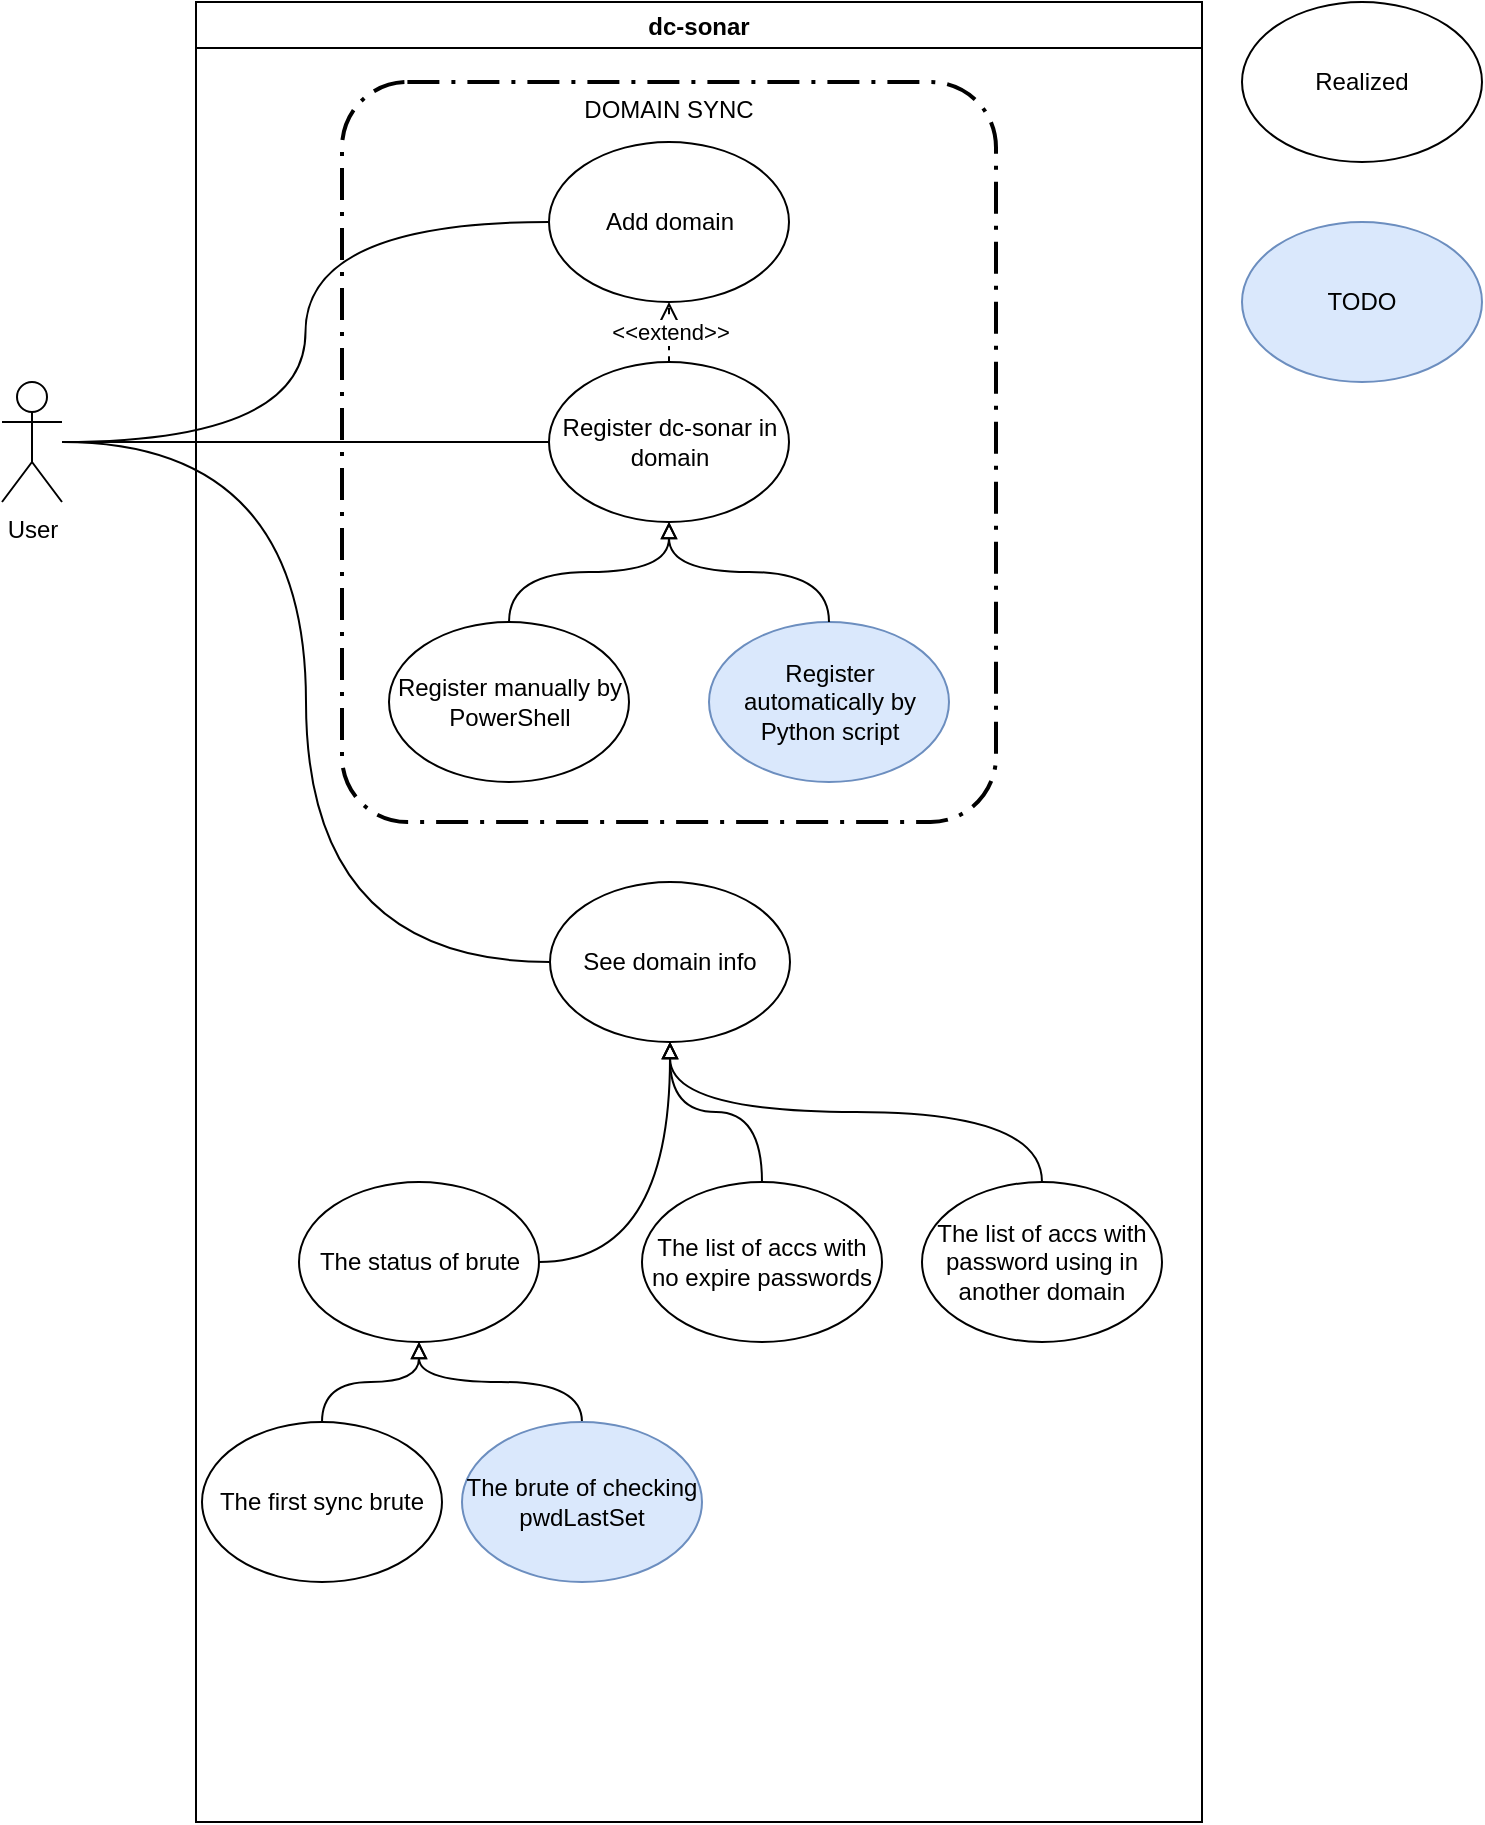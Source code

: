<mxfile version="19.0.3" type="device" pages="2"><diagram id="olnZ-fg4_lnYnBWbB8bw" name="Use Case"><mxGraphModel dx="1038" dy="649" grid="1" gridSize="10" guides="1" tooltips="1" connect="1" arrows="1" fold="1" page="1" pageScale="1" pageWidth="827" pageHeight="1169" math="0" shadow="0"><root><mxCell id="0"/><mxCell id="1" parent="0"/><mxCell id="uDQGllhkOQ72BR2jrtKo-7" style="edgeStyle=orthogonalEdgeStyle;curved=1;rounded=0;orthogonalLoop=1;jettySize=auto;html=1;entryX=0;entryY=0.5;entryDx=0;entryDy=0;endArrow=none;endFill=0;" parent="1" source="uDQGllhkOQ72BR2jrtKo-1" target="uDQGllhkOQ72BR2jrtKo-6" edge="1"><mxGeometry relative="1" as="geometry"/></mxCell><mxCell id="uDQGllhkOQ72BR2jrtKo-10" style="edgeStyle=orthogonalEdgeStyle;curved=1;rounded=0;orthogonalLoop=1;jettySize=auto;html=1;entryX=0;entryY=0.5;entryDx=0;entryDy=0;endArrow=none;endFill=0;" parent="1" source="uDQGllhkOQ72BR2jrtKo-1" target="uDQGllhkOQ72BR2jrtKo-9" edge="1"><mxGeometry relative="1" as="geometry"/></mxCell><mxCell id="uDQGllhkOQ72BR2jrtKo-15" style="edgeStyle=orthogonalEdgeStyle;curved=1;rounded=0;orthogonalLoop=1;jettySize=auto;html=1;entryX=0;entryY=0.5;entryDx=0;entryDy=0;endArrow=none;endFill=0;" parent="1" source="uDQGllhkOQ72BR2jrtKo-1" target="uDQGllhkOQ72BR2jrtKo-14" edge="1"><mxGeometry relative="1" as="geometry"/></mxCell><mxCell id="uDQGllhkOQ72BR2jrtKo-1" value="User" style="shape=umlActor;verticalLabelPosition=bottom;verticalAlign=top;html=1;outlineConnect=0;" parent="1" vertex="1"><mxGeometry x="80" y="200" width="30" height="60" as="geometry"/></mxCell><mxCell id="uDQGllhkOQ72BR2jrtKo-3" value="dc-sonar" style="swimlane;startSize=23;" parent="1" vertex="1"><mxGeometry x="177" y="10" width="503" height="910" as="geometry"><mxRectangle x="200" y="80" width="130" height="23" as="alternateBounds"/></mxGeometry></mxCell><mxCell id="uDQGllhkOQ72BR2jrtKo-14" value="See domain info" style="ellipse;whiteSpace=wrap;html=1;" parent="uDQGllhkOQ72BR2jrtKo-3" vertex="1"><mxGeometry x="177" y="440" width="120" height="80" as="geometry"/></mxCell><mxCell id="uDQGllhkOQ72BR2jrtKo-17" style="edgeStyle=orthogonalEdgeStyle;curved=1;rounded=0;orthogonalLoop=1;jettySize=auto;html=1;entryX=0.5;entryY=1;entryDx=0;entryDy=0;endArrow=block;endFill=0;" parent="uDQGllhkOQ72BR2jrtKo-3" source="uDQGllhkOQ72BR2jrtKo-16" target="uDQGllhkOQ72BR2jrtKo-14" edge="1"><mxGeometry relative="1" as="geometry"/></mxCell><mxCell id="uDQGllhkOQ72BR2jrtKo-16" value="The status of brute" style="ellipse;whiteSpace=wrap;html=1;" parent="uDQGllhkOQ72BR2jrtKo-3" vertex="1"><mxGeometry x="51.5" y="590" width="120" height="80" as="geometry"/></mxCell><mxCell id="uDQGllhkOQ72BR2jrtKo-19" style="edgeStyle=orthogonalEdgeStyle;curved=1;rounded=0;orthogonalLoop=1;jettySize=auto;html=1;entryX=0.5;entryY=1;entryDx=0;entryDy=0;endArrow=block;endFill=0;" parent="uDQGllhkOQ72BR2jrtKo-3" source="uDQGllhkOQ72BR2jrtKo-18" target="uDQGllhkOQ72BR2jrtKo-14" edge="1"><mxGeometry relative="1" as="geometry"/></mxCell><mxCell id="uDQGllhkOQ72BR2jrtKo-18" value="The list of accs with no expire passwords" style="ellipse;whiteSpace=wrap;html=1;" parent="uDQGllhkOQ72BR2jrtKo-3" vertex="1"><mxGeometry x="223" y="590" width="120" height="80" as="geometry"/></mxCell><mxCell id="uDQGllhkOQ72BR2jrtKo-22" value="" style="group" parent="uDQGllhkOQ72BR2jrtKo-3" vertex="1" connectable="0"><mxGeometry x="73" y="40" width="327" height="370" as="geometry"/></mxCell><mxCell id="uDQGllhkOQ72BR2jrtKo-21" value="DOMAIN SYNC" style="points=[[0.25,0,0],[0.5,0,0],[0.75,0,0],[1,0.25,0],[1,0.5,0],[1,0.75,0],[0.75,1,0],[0.5,1,0],[0.25,1,0],[0,0.75,0],[0,0.5,0],[0,0.25,0]];rounded=1;arcSize=10;dashed=1;strokeColor=#000000;fillColor=none;gradientColor=none;dashPattern=8 3 1 3;strokeWidth=2;verticalAlign=top;" parent="uDQGllhkOQ72BR2jrtKo-22" vertex="1"><mxGeometry width="327" height="370" as="geometry"/></mxCell><mxCell id="uDQGllhkOQ72BR2jrtKo-6" value="Add domain" style="ellipse;whiteSpace=wrap;html=1;" parent="uDQGllhkOQ72BR2jrtKo-22" vertex="1"><mxGeometry x="103.5" y="30" width="120" height="80" as="geometry"/></mxCell><mxCell id="uDQGllhkOQ72BR2jrtKo-8" value="Register manually by PowerShell" style="ellipse;whiteSpace=wrap;html=1;" parent="uDQGllhkOQ72BR2jrtKo-22" vertex="1"><mxGeometry x="23.5" y="270" width="120" height="80" as="geometry"/></mxCell><mxCell id="uDQGllhkOQ72BR2jrtKo-9" value="Register dc-sonar in domain" style="ellipse;whiteSpace=wrap;html=1;" parent="uDQGllhkOQ72BR2jrtKo-22" vertex="1"><mxGeometry x="103.5" y="140" width="120" height="80" as="geometry"/></mxCell><mxCell id="uDQGllhkOQ72BR2jrtKo-12" value="Register automatically by Python script" style="ellipse;whiteSpace=wrap;html=1;fillColor=#dae8fc;strokeColor=#6c8ebf;" parent="uDQGllhkOQ72BR2jrtKo-22" vertex="1"><mxGeometry x="183.5" y="270" width="120" height="80" as="geometry"/></mxCell><mxCell id="uDQGllhkOQ72BR2jrtKo-11" style="edgeStyle=orthogonalEdgeStyle;curved=1;rounded=0;orthogonalLoop=1;jettySize=auto;html=1;entryX=0.5;entryY=1;entryDx=0;entryDy=0;endArrow=block;endFill=0;" parent="uDQGllhkOQ72BR2jrtKo-22" source="uDQGllhkOQ72BR2jrtKo-8" target="uDQGllhkOQ72BR2jrtKo-9" edge="1"><mxGeometry relative="1" as="geometry"/></mxCell><mxCell id="uDQGllhkOQ72BR2jrtKo-13" style="edgeStyle=orthogonalEdgeStyle;curved=1;rounded=0;orthogonalLoop=1;jettySize=auto;html=1;entryX=0.5;entryY=1;entryDx=0;entryDy=0;endArrow=block;endFill=0;" parent="uDQGllhkOQ72BR2jrtKo-22" source="uDQGllhkOQ72BR2jrtKo-12" target="uDQGllhkOQ72BR2jrtKo-9" edge="1"><mxGeometry relative="1" as="geometry"/></mxCell><mxCell id="uDQGllhkOQ72BR2jrtKo-24" value="&amp;lt;&amp;lt;extend&amp;gt;&amp;gt;" style="endArrow=open;endSize=12;dashed=1;html=1;rounded=0;curved=1;exitX=0.5;exitY=0;exitDx=0;exitDy=0;entryX=0.5;entryY=1;entryDx=0;entryDy=0;" parent="uDQGllhkOQ72BR2jrtKo-22" source="uDQGllhkOQ72BR2jrtKo-9" target="uDQGllhkOQ72BR2jrtKo-6" edge="1"><mxGeometry width="160" relative="1" as="geometry"><mxPoint x="220" y="120" as="sourcePoint"/><mxPoint x="380" y="120" as="targetPoint"/></mxGeometry></mxCell><mxCell id="uDQGllhkOQ72BR2jrtKo-26" style="edgeStyle=orthogonalEdgeStyle;curved=1;rounded=0;orthogonalLoop=1;jettySize=auto;html=1;entryX=0.5;entryY=1;entryDx=0;entryDy=0;endArrow=block;endFill=0;" parent="uDQGllhkOQ72BR2jrtKo-3" source="uDQGllhkOQ72BR2jrtKo-25" target="uDQGllhkOQ72BR2jrtKo-16" edge="1"><mxGeometry relative="1" as="geometry"/></mxCell><mxCell id="uDQGllhkOQ72BR2jrtKo-25" value="The first sync brute" style="ellipse;whiteSpace=wrap;html=1;" parent="uDQGllhkOQ72BR2jrtKo-3" vertex="1"><mxGeometry x="3" y="710" width="120" height="80" as="geometry"/></mxCell><mxCell id="uDQGllhkOQ72BR2jrtKo-28" style="edgeStyle=orthogonalEdgeStyle;curved=1;rounded=0;orthogonalLoop=1;jettySize=auto;html=1;entryX=0.5;entryY=1;entryDx=0;entryDy=0;endArrow=block;endFill=0;" parent="uDQGllhkOQ72BR2jrtKo-3" source="uDQGllhkOQ72BR2jrtKo-27" target="uDQGllhkOQ72BR2jrtKo-16" edge="1"><mxGeometry relative="1" as="geometry"/></mxCell><mxCell id="uDQGllhkOQ72BR2jrtKo-27" value="The brute of checking pwdLastSet" style="ellipse;whiteSpace=wrap;html=1;fillColor=#dae8fc;strokeColor=#6c8ebf;" parent="uDQGllhkOQ72BR2jrtKo-3" vertex="1"><mxGeometry x="133" y="710" width="120" height="80" as="geometry"/></mxCell><mxCell id="riE09cY2lmbDO83h3Ytp-3" style="edgeStyle=orthogonalEdgeStyle;curved=1;rounded=0;orthogonalLoop=1;jettySize=auto;html=1;exitX=0.5;exitY=0;exitDx=0;exitDy=0;entryX=0.5;entryY=1;entryDx=0;entryDy=0;endArrow=block;endFill=0;elbow=vertical;" parent="uDQGllhkOQ72BR2jrtKo-3" source="riE09cY2lmbDO83h3Ytp-1" target="uDQGllhkOQ72BR2jrtKo-14" edge="1"><mxGeometry relative="1" as="geometry"/></mxCell><mxCell id="riE09cY2lmbDO83h3Ytp-1" value="The list of accs with password using in another domain" style="ellipse;whiteSpace=wrap;html=1;" parent="uDQGllhkOQ72BR2jrtKo-3" vertex="1"><mxGeometry x="363" y="590" width="120" height="80" as="geometry"/></mxCell><mxCell id="rEJ1z9cIODgeQnPf386f-1" value="TODO" style="ellipse;whiteSpace=wrap;html=1;fillColor=#dae8fc;strokeColor=#6c8ebf;" parent="1" vertex="1"><mxGeometry x="700" y="120" width="120" height="80" as="geometry"/></mxCell><mxCell id="rEJ1z9cIODgeQnPf386f-2" value="Realized" style="ellipse;whiteSpace=wrap;html=1;" parent="1" vertex="1"><mxGeometry x="700" y="10" width="120" height="80" as="geometry"/></mxCell></root></mxGraphModel></diagram><diagram id="fEYFbWIVmYWpm6azZ5W1" name="Deployment diagram"><mxGraphModel dx="1865" dy="649" grid="1" gridSize="10" guides="1" tooltips="1" connect="1" arrows="1" fold="1" page="1" pageScale="1" pageWidth="827" pageHeight="1169" math="0" shadow="0"><root><mxCell id="0"/><mxCell id="1" parent="0"/><mxCell id="orRVSP3HFkzwNQqgauLv-3" value="" style="group" parent="1" vertex="1" connectable="0"><mxGeometry x="50" y="60" width="1270" height="1100" as="geometry"/></mxCell><mxCell id="orRVSP3HFkzwNQqgauLv-1" value="Ubuntu Server XX.XX LTS" style="verticalAlign=top;align=center;spacingTop=8;spacingLeft=2;spacingRight=12;shape=cube;size=10;direction=south;fontStyle=4;html=1;strokeColor=default;" parent="orRVSP3HFkzwNQqgauLv-3" vertex="1"><mxGeometry x="-400" width="1670" height="900" as="geometry"/></mxCell><mxCell id="orRVSP3HFkzwNQqgauLv-4" value="RabbitMQ" style="html=1;strokeColor=default;verticalAlign=top;" parent="orRVSP3HFkzwNQqgauLv-3" vertex="1"><mxGeometry x="254.45" y="440" width="180" height="30" as="geometry"/></mxCell><mxCell id="orRVSP3HFkzwNQqgauLv-5" value="PostgreSQL&lt;br&gt;&lt;br&gt;web_app_db&lt;br&gt;back_workers_db" style="html=1;strokeColor=default;verticalAlign=middle;" parent="orRVSP3HFkzwNQqgauLv-3" vertex="1"><mxGeometry x="280" y="170" width="128.91" height="65" as="geometry"/></mxCell><mxCell id="jMCb6kNSbPOYDl0cdX7L-1" style="edgeStyle=orthogonalEdgeStyle;curved=1;rounded=0;orthogonalLoop=1;jettySize=auto;html=1;entryX=1;entryY=0.25;entryDx=0;entryDy=0;startArrow=none;startFill=0;endArrow=none;endFill=0;strokeColor=#000000;" parent="orRVSP3HFkzwNQqgauLv-3" source="FAxgp3j3qmiyWLBqyzCS-1" target="0H9n-ai_oVHK7PWEOyfL-5" edge="1"><mxGeometry relative="1" as="geometry"/></mxCell><mxCell id="jMCb6kNSbPOYDl0cdX7L-2" style="edgeStyle=orthogonalEdgeStyle;curved=1;rounded=0;orthogonalLoop=1;jettySize=auto;html=1;entryX=1;entryY=0.25;entryDx=0;entryDy=0;startArrow=none;startFill=0;endArrow=none;endFill=0;strokeColor=#000000;" parent="orRVSP3HFkzwNQqgauLv-3" source="FAxgp3j3qmiyWLBqyzCS-1" target="iz7TMElM81sYnsB7k7FA-2" edge="1"><mxGeometry relative="1" as="geometry"/></mxCell><mxCell id="_WrcHlKUvuIvV9pZrvti-2" value="Workers Layer" style="points=[[0.25,0,0],[0.5,0,0],[0.75,0,0],[1,0.25,0],[1,0.5,0],[1,0.75,0],[0.75,1,0],[0.5,1,0],[0.25,1,0],[0,0.75,0],[0,0.5,0],[0,0.25,0]];rounded=1;arcSize=10;dashed=1;strokeColor=#000000;fillColor=none;gradientColor=none;dashPattern=8 3 1 3;strokeWidth=2;verticalAlign=top;" parent="orRVSP3HFkzwNQqgauLv-3" vertex="1"><mxGeometry x="550" y="75" width="330" height="465" as="geometry"/></mxCell><mxCell id="cvHcgVPuBUtOdDWe1xkj-1" style="edgeStyle=orthogonalEdgeStyle;rounded=0;orthogonalLoop=1;jettySize=auto;html=1;entryX=1;entryY=0.25;entryDx=0;entryDy=0;startArrow=none;startFill=0;endArrow=none;endFill=0;strokeColor=#000000;elbow=vertical;curved=1;" parent="orRVSP3HFkzwNQqgauLv-3" source="FAxgp3j3qmiyWLBqyzCS-1" target="sJNbVrz2LoCRGV66FVjF-5" edge="1"><mxGeometry relative="1" as="geometry"/></mxCell><mxCell id="iz7TMElM81sYnsB7k7FA-4" style="edgeStyle=orthogonalEdgeStyle;rounded=0;orthogonalLoop=1;jettySize=auto;html=1;entryX=1;entryY=0.5;entryDx=0;entryDy=0;endArrow=none;endFill=0;curved=1;" edge="1" parent="orRVSP3HFkzwNQqgauLv-3" source="FAxgp3j3qmiyWLBqyzCS-1" target="sJNbVrz2LoCRGV66FVjF-4"><mxGeometry relative="1" as="geometry"/></mxCell><mxCell id="FAxgp3j3qmiyWLBqyzCS-1" value="ntlm_dump_job_runner" style="html=1;strokeColor=default;" parent="orRVSP3HFkzwNQqgauLv-3" vertex="1"><mxGeometry x="630" y="110" width="170" height="50" as="geometry"/></mxCell><mxCell id="WFcXZvqQMvX1l-4zuYQP-1" style="edgeStyle=orthogonalEdgeStyle;curved=1;rounded=0;orthogonalLoop=1;jettySize=auto;html=1;entryX=1;entryY=0.25;entryDx=0;entryDy=0;startArrow=none;startFill=0;endArrow=none;endFill=0;strokeColor=#000000;" parent="orRVSP3HFkzwNQqgauLv-3" source="l1IAvd2ehhEtyDEzMrDr-1" target="0H9n-ai_oVHK7PWEOyfL-5" edge="1"><mxGeometry relative="1" as="geometry"/></mxCell><mxCell id="WFcXZvqQMvX1l-4zuYQP-2" style="edgeStyle=orthogonalEdgeStyle;curved=1;rounded=0;orthogonalLoop=1;jettySize=auto;html=1;entryX=1;entryY=0.25;entryDx=0;entryDy=0;startArrow=none;startFill=0;endArrow=none;endFill=0;strokeColor=#000000;" parent="orRVSP3HFkzwNQqgauLv-3" source="l1IAvd2ehhEtyDEzMrDr-1" target="sJNbVrz2LoCRGV66FVjF-5" edge="1"><mxGeometry relative="1" as="geometry"/></mxCell><mxCell id="iz7TMElM81sYnsB7k7FA-8" style="edgeStyle=orthogonalEdgeStyle;curved=1;rounded=0;orthogonalLoop=1;jettySize=auto;html=1;entryX=0;entryY=0.5;entryDx=0;entryDy=0;endArrow=none;endFill=0;" edge="1" parent="orRVSP3HFkzwNQqgauLv-3" source="l1IAvd2ehhEtyDEzMrDr-1" target="iz7TMElM81sYnsB7k7FA-5"><mxGeometry relative="1" as="geometry"/></mxCell><mxCell id="l1IAvd2ehhEtyDEzMrDr-1" value="ntlm_dump_status_checker" style="html=1;strokeColor=default;" parent="orRVSP3HFkzwNQqgauLv-3" vertex="1"><mxGeometry x="625" y="185" width="175" height="50" as="geometry"/></mxCell><mxCell id="q1W53LoBSEHx6WTzxXGP-1" style="edgeStyle=orthogonalEdgeStyle;curved=1;rounded=0;orthogonalLoop=1;jettySize=auto;html=1;entryX=1;entryY=0.25;entryDx=0;entryDy=0;startArrow=none;startFill=0;endArrow=none;endFill=0;strokeColor=#000000;" parent="orRVSP3HFkzwNQqgauLv-3" source="o2QUsSeUIAMJxtGUgWul-1" target="sJNbVrz2LoCRGV66FVjF-7" edge="1"><mxGeometry relative="1" as="geometry"/></mxCell><mxCell id="Y5qjTujzSG96v8_hxZmI-1" style="edgeStyle=orthogonalEdgeStyle;curved=1;rounded=0;orthogonalLoop=1;jettySize=auto;html=1;entryX=1;entryY=0.25;entryDx=0;entryDy=0;startArrow=none;startFill=0;endArrow=none;endFill=0;strokeColor=#000000;elbow=vertical;" parent="orRVSP3HFkzwNQqgauLv-3" source="o2QUsSeUIAMJxtGUgWul-1" target="sJNbVrz2LoCRGV66FVjF-6" edge="1"><mxGeometry relative="1" as="geometry"/></mxCell><mxCell id="o2QUsSeUIAMJxtGUgWul-1" value="&lt;pre style=&quot;background-color:#ffffff;color:#080808;font-family:'Segoe UI';font-size:9.0pt;&quot;&gt;no_exp_pass_job_runner&lt;/pre&gt;" style="html=1;strokeColor=default;" parent="orRVSP3HFkzwNQqgauLv-3" vertex="1"><mxGeometry x="625" y="340" width="175" height="50" as="geometry"/></mxCell><mxCell id="LybPmoOJzGFEDosILXz6-1" style="edgeStyle=orthogonalEdgeStyle;curved=1;rounded=0;orthogonalLoop=1;jettySize=auto;html=1;entryX=1;entryY=0.25;entryDx=0;entryDy=0;startArrow=none;startFill=0;endArrow=none;endFill=0;strokeColor=#000000;" parent="orRVSP3HFkzwNQqgauLv-3" source="YzZ4iwRK6GG_cO-UjGLX-1" target="sJNbVrz2LoCRGV66FVjF-8" edge="1"><mxGeometry relative="1" as="geometry"/></mxCell><mxCell id="2ihpDyiELJskU2MR7p5O-1" style="edgeStyle=orthogonalEdgeStyle;curved=1;rounded=0;orthogonalLoop=1;jettySize=auto;html=1;entryX=1;entryY=0.25;entryDx=0;entryDy=0;startArrow=none;startFill=0;endArrow=none;endFill=0;strokeColor=#000000;elbow=vertical;" parent="orRVSP3HFkzwNQqgauLv-3" source="YzZ4iwRK6GG_cO-UjGLX-1" target="sJNbVrz2LoCRGV66FVjF-9" edge="1"><mxGeometry relative="1" as="geometry"/></mxCell><mxCell id="YzZ4iwRK6GG_cO-UjGLX-1" value="&lt;pre style=&quot;background-color:#ffffff;color:#080808;font-family:'Segoe UI';font-size:9.0pt;&quot;&gt;reused_pass_job_runner&lt;/pre&gt;" style="html=1;strokeColor=default;" parent="orRVSP3HFkzwNQqgauLv-3" vertex="1"><mxGeometry x="625" y="420" width="175" height="50" as="geometry"/></mxCell><mxCell id="0H9n-ai_oVHK7PWEOyfL-8" style="edgeStyle=orthogonalEdgeStyle;rounded=0;orthogonalLoop=1;jettySize=auto;html=1;entryX=0.25;entryY=1;entryDx=0;entryDy=0;startArrow=none;startFill=0;endArrow=block;endFill=0;strokeColor=#000000;elbow=vertical;exitX=0;exitY=0.5;exitDx=0;exitDy=0;" parent="orRVSP3HFkzwNQqgauLv-3" source="0H9n-ai_oVHK7PWEOyfL-4" target="orRVSP3HFkzwNQqgauLv-5" edge="1"><mxGeometry relative="1" as="geometry"/></mxCell><mxCell id="0H9n-ai_oVHK7PWEOyfL-4" value="web_app_db" style="html=1;strokeColor=default;" parent="orRVSP3HFkzwNQqgauLv-3" vertex="1"><mxGeometry x="340" y="270" width="110" height="50" as="geometry"/></mxCell><mxCell id="0H9n-ai_oVHK7PWEOyfL-9" style="edgeStyle=orthogonalEdgeStyle;rounded=0;orthogonalLoop=1;jettySize=auto;html=1;entryX=0.25;entryY=1;entryDx=0;entryDy=0;startArrow=none;startFill=0;endArrow=block;endFill=0;strokeColor=#000000;elbow=vertical;exitX=0;exitY=0.5;exitDx=0;exitDy=0;" parent="orRVSP3HFkzwNQqgauLv-3" source="0H9n-ai_oVHK7PWEOyfL-5" target="orRVSP3HFkzwNQqgauLv-5" edge="1"><mxGeometry relative="1" as="geometry"/></mxCell><mxCell id="0H9n-ai_oVHK7PWEOyfL-5" value="back_workers_db" style="html=1;strokeColor=default;" parent="orRVSP3HFkzwNQqgauLv-3" vertex="1"><mxGeometry x="340" y="340" width="110" height="50" as="geometry"/></mxCell><mxCell id="_WrcHlKUvuIvV9pZrvti-1" value="User Layer" style="points=[[0.25,0,0],[0.5,0,0],[0.75,0,0],[1,0.25,0],[1,0.5,0],[1,0.75,0],[0.75,1,0],[0.5,1,0],[0.25,1,0],[0,0.75,0],[0,0.5,0],[0,0.25,0]];rounded=1;arcSize=10;dashed=1;strokeColor=#000000;fillColor=none;gradientColor=none;dashPattern=8 3 1 3;strokeWidth=2;verticalAlign=top;" parent="orRVSP3HFkzwNQqgauLv-3" vertex="1"><mxGeometry x="-260" y="80" width="300" height="750" as="geometry"/></mxCell><mxCell id="sJNbVrz2LoCRGV66FVjF-11" style="edgeStyle=orthogonalEdgeStyle;rounded=0;orthogonalLoop=1;jettySize=auto;html=1;entryX=0.25;entryY=1;entryDx=0;entryDy=0;startArrow=none;startFill=0;endArrow=block;endFill=0;strokeColor=#000000;elbow=vertical;exitX=0;exitY=0.5;exitDx=0;exitDy=0;" parent="orRVSP3HFkzwNQqgauLv-3" source="sJNbVrz2LoCRGV66FVjF-5" target="orRVSP3HFkzwNQqgauLv-4" edge="1"><mxGeometry relative="1" as="geometry"/></mxCell><mxCell id="sJNbVrz2LoCRGV66FVjF-5" value="&lt;span style=&quot;&quot;&gt;info_bruting_ntlm&lt;/span&gt;" style="rounded=0;whiteSpace=wrap;html=1;strokeColor=default;" parent="orRVSP3HFkzwNQqgauLv-3" vertex="1"><mxGeometry x="340" y="620" width="170" height="30" as="geometry"/></mxCell><mxCell id="sJNbVrz2LoCRGV66FVjF-10" style="edgeStyle=orthogonalEdgeStyle;rounded=0;orthogonalLoop=1;jettySize=auto;html=1;entryX=0.25;entryY=1;entryDx=0;entryDy=0;startArrow=none;startFill=0;endArrow=block;endFill=0;strokeColor=#000000;elbow=vertical;exitX=0;exitY=0.5;exitDx=0;exitDy=0;" parent="orRVSP3HFkzwNQqgauLv-3" source="sJNbVrz2LoCRGV66FVjF-4" target="orRVSP3HFkzwNQqgauLv-4" edge="1"><mxGeometry relative="1" as="geometry"/></mxCell><mxCell id="sJNbVrz2LoCRGV66FVjF-4" value="info_dumping_ntlm" style="rounded=0;whiteSpace=wrap;html=1;strokeColor=default;" parent="orRVSP3HFkzwNQqgauLv-3" vertex="1"><mxGeometry x="340" y="570" width="170" height="30" as="geometry"/></mxCell><mxCell id="sJNbVrz2LoCRGV66FVjF-12" style="edgeStyle=orthogonalEdgeStyle;rounded=0;orthogonalLoop=1;jettySize=auto;html=1;entryX=0.25;entryY=1;entryDx=0;entryDy=0;startArrow=none;startFill=0;endArrow=block;endFill=0;strokeColor=#000000;elbow=vertical;exitX=0;exitY=0.5;exitDx=0;exitDy=0;" parent="orRVSP3HFkzwNQqgauLv-3" source="sJNbVrz2LoCRGV66FVjF-6" target="orRVSP3HFkzwNQqgauLv-4" edge="1"><mxGeometry relative="1" as="geometry"/></mxCell><mxCell id="sJNbVrz2LoCRGV66FVjF-6" value="&lt;span style=&quot;&quot;&gt;info_no_exp_pass&lt;/span&gt;" style="rounded=0;whiteSpace=wrap;html=1;strokeColor=default;" parent="orRVSP3HFkzwNQqgauLv-3" vertex="1"><mxGeometry x="340" y="720" width="170" height="30" as="geometry"/></mxCell><mxCell id="sJNbVrz2LoCRGV66FVjF-13" style="edgeStyle=orthogonalEdgeStyle;rounded=0;orthogonalLoop=1;jettySize=auto;html=1;entryX=0.25;entryY=1;entryDx=0;entryDy=0;startArrow=none;startFill=0;endArrow=block;endFill=0;strokeColor=#000000;elbow=vertical;exitX=0;exitY=0.5;exitDx=0;exitDy=0;" parent="orRVSP3HFkzwNQqgauLv-3" source="sJNbVrz2LoCRGV66FVjF-7" target="orRVSP3HFkzwNQqgauLv-4" edge="1"><mxGeometry relative="1" as="geometry"/></mxCell><mxCell id="sJNbVrz2LoCRGV66FVjF-7" value="&lt;span style=&quot;&quot;&gt;wait_no_exp_pass_checking&lt;/span&gt;" style="rounded=0;whiteSpace=wrap;html=1;strokeColor=default;" parent="orRVSP3HFkzwNQqgauLv-3" vertex="1"><mxGeometry x="340" y="670" width="170" height="30" as="geometry"/></mxCell><mxCell id="sJNbVrz2LoCRGV66FVjF-14" style="edgeStyle=orthogonalEdgeStyle;rounded=0;orthogonalLoop=1;jettySize=auto;html=1;entryX=0.25;entryY=1;entryDx=0;entryDy=0;startArrow=none;startFill=0;endArrow=block;endFill=0;strokeColor=#000000;elbow=vertical;exitX=0;exitY=0.5;exitDx=0;exitDy=0;" parent="orRVSP3HFkzwNQqgauLv-3" source="sJNbVrz2LoCRGV66FVjF-8" target="orRVSP3HFkzwNQqgauLv-4" edge="1"><mxGeometry relative="1" as="geometry"/></mxCell><mxCell id="sJNbVrz2LoCRGV66FVjF-8" value="&lt;span style=&quot;&quot;&gt;wait_reuse_pass_checking&lt;/span&gt;" style="rounded=0;whiteSpace=wrap;html=1;strokeColor=default;" parent="orRVSP3HFkzwNQqgauLv-3" vertex="1"><mxGeometry x="340" y="770" width="170" height="30" as="geometry"/></mxCell><mxCell id="sJNbVrz2LoCRGV66FVjF-15" style="edgeStyle=orthogonalEdgeStyle;rounded=0;orthogonalLoop=1;jettySize=auto;html=1;entryX=0.25;entryY=1;entryDx=0;entryDy=0;startArrow=none;startFill=0;endArrow=block;endFill=0;strokeColor=#000000;elbow=vertical;exitX=0;exitY=0.5;exitDx=0;exitDy=0;" parent="orRVSP3HFkzwNQqgauLv-3" source="sJNbVrz2LoCRGV66FVjF-9" target="orRVSP3HFkzwNQqgauLv-4" edge="1"><mxGeometry relative="1" as="geometry"/></mxCell><mxCell id="sJNbVrz2LoCRGV66FVjF-9" value="&lt;span style=&quot;&quot;&gt;info_reuse_pass&lt;/span&gt;" style="rounded=0;whiteSpace=wrap;html=1;strokeColor=default;" parent="orRVSP3HFkzwNQqgauLv-3" vertex="1"><mxGeometry x="340" y="820" width="170" height="30" as="geometry"/></mxCell><mxCell id="0H9n-ai_oVHK7PWEOyfL-1" value="reused_pass_info_getter" style="html=1;strokeColor=default;" parent="orRVSP3HFkzwNQqgauLv-3" vertex="1"><mxGeometry x="-220" y="630" width="179.45" height="50" as="geometry"/></mxCell><mxCell id="0H9n-ai_oVHK7PWEOyfL-3" style="edgeStyle=orthogonalEdgeStyle;curved=1;rounded=0;orthogonalLoop=1;jettySize=auto;html=1;entryX=0;entryY=0.25;entryDx=0;entryDy=0;startArrow=none;startFill=0;endArrow=none;endFill=0;strokeColor=#000000;" parent="orRVSP3HFkzwNQqgauLv-3" source="0H9n-ai_oVHK7PWEOyfL-1" target="0H9n-ai_oVHK7PWEOyfL-4" edge="1"><mxGeometry relative="1" as="geometry"/></mxCell><mxCell id="0H9n-ai_oVHK7PWEOyfL-2" style="edgeStyle=orthogonalEdgeStyle;curved=1;rounded=0;orthogonalLoop=1;jettySize=auto;html=1;entryX=0;entryY=0.25;entryDx=0;entryDy=0;startArrow=none;startFill=0;endArrow=none;endFill=0;strokeColor=#000000;" parent="orRVSP3HFkzwNQqgauLv-3" source="0H9n-ai_oVHK7PWEOyfL-1" target="sJNbVrz2LoCRGV66FVjF-9" edge="1"><mxGeometry relative="1" as="geometry"/></mxCell><mxCell id="kSVGttd0a9PBDrT9p-kw-1" value="reused_pass_job_setter" style="html=1;strokeColor=default;" parent="orRVSP3HFkzwNQqgauLv-3" vertex="1"><mxGeometry x="-220" y="560" width="179.45" height="50" as="geometry"/></mxCell><mxCell id="kSVGttd0a9PBDrT9p-kw-3" style="edgeStyle=orthogonalEdgeStyle;curved=1;rounded=0;orthogonalLoop=1;jettySize=auto;html=1;entryX=0;entryY=0.25;entryDx=0;entryDy=0;startArrow=none;startFill=0;endArrow=none;endFill=0;strokeColor=#000000;" parent="orRVSP3HFkzwNQqgauLv-3" source="kSVGttd0a9PBDrT9p-kw-1" target="0H9n-ai_oVHK7PWEOyfL-4" edge="1"><mxGeometry relative="1" as="geometry"/></mxCell><mxCell id="kSVGttd0a9PBDrT9p-kw-2" style="edgeStyle=orthogonalEdgeStyle;curved=1;rounded=0;orthogonalLoop=1;jettySize=auto;html=1;entryX=0;entryY=0.25;entryDx=0;entryDy=0;startArrow=none;startFill=0;endArrow=none;endFill=0;strokeColor=#000000;" parent="orRVSP3HFkzwNQqgauLv-3" source="kSVGttd0a9PBDrT9p-kw-1" target="sJNbVrz2LoCRGV66FVjF-8" edge="1"><mxGeometry relative="1" as="geometry"/></mxCell><mxCell id="PwltqBv73k_A1ZxdpjvH-1" value="no_exp_pass_info_getter" style="html=1;strokeColor=default;" parent="orRVSP3HFkzwNQqgauLv-3" vertex="1"><mxGeometry x="-220" y="490" width="179.45" height="50" as="geometry"/></mxCell><mxCell id="PwltqBv73k_A1ZxdpjvH-2" style="edgeStyle=orthogonalEdgeStyle;curved=1;rounded=0;orthogonalLoop=1;jettySize=auto;html=1;entryX=0;entryY=0.25;entryDx=0;entryDy=0;startArrow=none;startFill=0;endArrow=none;endFill=0;strokeColor=#000000;" parent="orRVSP3HFkzwNQqgauLv-3" source="PwltqBv73k_A1ZxdpjvH-1" target="0H9n-ai_oVHK7PWEOyfL-4" edge="1"><mxGeometry relative="1" as="geometry"/></mxCell><mxCell id="PwltqBv73k_A1ZxdpjvH-3" style="edgeStyle=orthogonalEdgeStyle;curved=1;rounded=0;orthogonalLoop=1;jettySize=auto;html=1;entryX=0;entryY=0.25;entryDx=0;entryDy=0;startArrow=none;startFill=0;endArrow=none;endFill=0;strokeColor=#000000;" parent="orRVSP3HFkzwNQqgauLv-3" source="PwltqBv73k_A1ZxdpjvH-1" target="sJNbVrz2LoCRGV66FVjF-6" edge="1"><mxGeometry relative="1" as="geometry"/></mxCell><mxCell id="DjGoPI9_HA3mS5BXUd5o-1" value="noexp_pass_job_setter" style="html=1;strokeColor=default;" parent="orRVSP3HFkzwNQqgauLv-3" vertex="1"><mxGeometry x="-220" y="420" width="179.45" height="50" as="geometry"/></mxCell><mxCell id="OGiOyuc1OLYRnV5zexvQ-1" style="edgeStyle=orthogonalEdgeStyle;curved=1;rounded=0;orthogonalLoop=1;jettySize=auto;html=1;entryX=0;entryY=0.25;entryDx=0;entryDy=0;startArrow=none;startFill=0;endArrow=none;endFill=0;strokeColor=#000000;" parent="orRVSP3HFkzwNQqgauLv-3" source="DjGoPI9_HA3mS5BXUd5o-1" target="0H9n-ai_oVHK7PWEOyfL-4" edge="1"><mxGeometry relative="1" as="geometry"/></mxCell><mxCell id="OGiOyuc1OLYRnV5zexvQ-2" style="edgeStyle=orthogonalEdgeStyle;curved=1;rounded=0;orthogonalLoop=1;jettySize=auto;html=1;entryX=0;entryY=0.25;entryDx=0;entryDy=0;startArrow=none;startFill=0;endArrow=none;endFill=0;strokeColor=#000000;" parent="orRVSP3HFkzwNQqgauLv-3" source="DjGoPI9_HA3mS5BXUd5o-1" target="sJNbVrz2LoCRGV66FVjF-7" edge="1"><mxGeometry relative="1" as="geometry"/></mxCell><mxCell id="tP7mXEvCIajp6GIjptV0-1" value="ntlm_brute_info_getter" style="html=1;strokeColor=default;" parent="orRVSP3HFkzwNQqgauLv-3" vertex="1"><mxGeometry x="-220" y="350" width="179.45" height="50" as="geometry"/></mxCell><mxCell id="wj0v4IG7L4_fq-MO1q8n-2" style="edgeStyle=orthogonalEdgeStyle;curved=1;rounded=0;orthogonalLoop=1;jettySize=auto;html=1;entryX=0;entryY=0.25;entryDx=0;entryDy=0;startArrow=none;startFill=0;endArrow=none;endFill=0;strokeColor=#000000;" parent="orRVSP3HFkzwNQqgauLv-3" source="tP7mXEvCIajp6GIjptV0-1" target="0H9n-ai_oVHK7PWEOyfL-4" edge="1"><mxGeometry relative="1" as="geometry"/></mxCell><mxCell id="wj0v4IG7L4_fq-MO1q8n-1" style="edgeStyle=orthogonalEdgeStyle;curved=1;rounded=0;orthogonalLoop=1;jettySize=auto;html=1;entryX=0;entryY=0.25;entryDx=0;entryDy=0;startArrow=none;startFill=0;endArrow=none;endFill=0;strokeColor=#000000;" parent="orRVSP3HFkzwNQqgauLv-3" source="tP7mXEvCIajp6GIjptV0-1" target="sJNbVrz2LoCRGV66FVjF-5" edge="1"><mxGeometry relative="1" as="geometry"/></mxCell><mxCell id="iz7TMElM81sYnsB7k7FA-7" style="edgeStyle=orthogonalEdgeStyle;curved=1;rounded=0;orthogonalLoop=1;jettySize=auto;html=1;entryX=0;entryY=0.25;entryDx=0;entryDy=0;endArrow=none;endFill=0;" edge="1" parent="orRVSP3HFkzwNQqgauLv-3" source="iz7TMElM81sYnsB7k7FA-1" target="sJNbVrz2LoCRGV66FVjF-4"><mxGeometry relative="1" as="geometry"/></mxCell><mxCell id="iz7TMElM81sYnsB7k7FA-1" value="ntlm_dump_info_getter" style="html=1;strokeColor=default;" vertex="1" parent="orRVSP3HFkzwNQqgauLv-3"><mxGeometry x="-220" y="280" width="179.45" height="50" as="geometry"/></mxCell><mxCell id="iz7TMElM81sYnsB7k7FA-3" style="edgeStyle=orthogonalEdgeStyle;rounded=0;orthogonalLoop=1;jettySize=auto;html=1;entryX=0.25;entryY=1;entryDx=0;entryDy=0;endArrow=block;endFill=0;exitX=0;exitY=0.5;exitDx=0;exitDy=0;" edge="1" parent="orRVSP3HFkzwNQqgauLv-3" source="iz7TMElM81sYnsB7k7FA-2" target="orRVSP3HFkzwNQqgauLv-4"><mxGeometry relative="1" as="geometry"/></mxCell><mxCell id="iz7TMElM81sYnsB7k7FA-2" value="wait_dumping_ntlm" style="rounded=0;whiteSpace=wrap;html=1;strokeColor=default;" vertex="1" parent="orRVSP3HFkzwNQqgauLv-3"><mxGeometry x="340" y="520" width="170" height="30" as="geometry"/></mxCell><mxCell id="iz7TMElM81sYnsB7k7FA-5" value="ntlm-scrutinizer" style="rounded=0;whiteSpace=wrap;html=1;" vertex="1" parent="orRVSP3HFkzwNQqgauLv-3"><mxGeometry x="960" y="170" width="120" height="60" as="geometry"/></mxCell><mxCell id="qtO6yx6Ih-q-gHWK_Qkt-1" style="edgeStyle=orthogonalEdgeStyle;curved=1;rounded=0;orthogonalLoop=1;jettySize=auto;html=1;entryX=0;entryY=0.5;entryDx=0;entryDy=0;startArrow=none;startFill=0;endArrow=none;endFill=0;strokeColor=#000000;" parent="orRVSP3HFkzwNQqgauLv-3" source="FAxgp3j3qmiyWLBqyzCS-1" target="iz7TMElM81sYnsB7k7FA-5" edge="1"><mxGeometry relative="1" as="geometry"/></mxCell><mxCell id="iz7TMElM81sYnsB7k7FA-12" style="edgeStyle=orthogonalEdgeStyle;curved=1;rounded=0;orthogonalLoop=1;jettySize=auto;html=1;entryX=1;entryY=0.25;entryDx=0;entryDy=0;endArrow=none;endFill=0;" edge="1" parent="orRVSP3HFkzwNQqgauLv-3" source="iz7TMElM81sYnsB7k7FA-9" target="sJNbVrz2LoCRGV66FVjF-5"><mxGeometry relative="1" as="geometry"/></mxCell><mxCell id="iz7TMElM81sYnsB7k7FA-13" style="edgeStyle=orthogonalEdgeStyle;curved=1;rounded=0;orthogonalLoop=1;jettySize=auto;html=1;entryX=0;entryY=0.5;entryDx=0;entryDy=0;endArrow=none;endFill=0;" edge="1" parent="orRVSP3HFkzwNQqgauLv-3" source="iz7TMElM81sYnsB7k7FA-9" target="iz7TMElM81sYnsB7k7FA-5"><mxGeometry relative="1" as="geometry"/></mxCell><mxCell id="iz7TMElM81sYnsB7k7FA-14" style="edgeStyle=orthogonalEdgeStyle;curved=1;rounded=0;orthogonalLoop=1;jettySize=auto;html=1;entryX=1;entryY=0.25;entryDx=0;entryDy=0;endArrow=none;endFill=0;" edge="1" parent="orRVSP3HFkzwNQqgauLv-3" source="iz7TMElM81sYnsB7k7FA-9" target="0H9n-ai_oVHK7PWEOyfL-5"><mxGeometry relative="1" as="geometry"/></mxCell><mxCell id="iz7TMElM81sYnsB7k7FA-9" value="ntlm_brute_status_checker" style="html=1;strokeColor=default;" vertex="1" parent="orRVSP3HFkzwNQqgauLv-3"><mxGeometry x="627.5" y="260" width="172.5" height="50" as="geometry"/></mxCell><mxCell id="jMCb6kNSbPOYDl0cdX7L-3" value="AD" style="verticalAlign=middle;align=center;spacingTop=8;spacingLeft=2;spacingRight=12;shape=cube;size=10;direction=south;fontStyle=4;html=1;strokeColor=default;" parent="1" vertex="1"><mxGeometry x="1350" y="30" width="180" height="120" as="geometry"/></mxCell><mxCell id="eUjPoYzjy4voHXZHcWG4-1" style="edgeStyle=orthogonalEdgeStyle;curved=1;rounded=0;orthogonalLoop=1;jettySize=auto;html=1;entryX=0;entryY=0;entryDx=65;entryDy=180;entryPerimeter=0;startArrow=none;startFill=0;endArrow=none;endFill=0;strokeColor=#000000;" parent="1" source="orRVSP3HFkzwNQqgauLv-2" target="jMCb6kNSbPOYDl0cdX7L-3" edge="1"><mxGeometry relative="1" as="geometry"/></mxCell><mxCell id="q1W53LoBSEHx6WTzxXGP-2" style="edgeStyle=orthogonalEdgeStyle;curved=1;rounded=0;orthogonalLoop=1;jettySize=auto;html=1;entryX=0;entryY=0;entryDx=120;entryDy=95;entryPerimeter=0;startArrow=none;startFill=0;endArrow=none;endFill=0;strokeColor=#000000;" parent="1" source="o2QUsSeUIAMJxtGUgWul-1" target="jMCb6kNSbPOYDl0cdX7L-3" edge="1"><mxGeometry relative="1" as="geometry"/></mxCell><mxCell id="LybPmoOJzGFEDosILXz6-2" style="edgeStyle=orthogonalEdgeStyle;curved=1;rounded=0;orthogonalLoop=1;jettySize=auto;html=1;entryX=0;entryY=0;entryDx=120;entryDy=95;entryPerimeter=0;startArrow=none;startFill=0;endArrow=none;endFill=0;strokeColor=#000000;" parent="1" source="YzZ4iwRK6GG_cO-UjGLX-1" target="jMCb6kNSbPOYDl0cdX7L-3" edge="1"><mxGeometry relative="1" as="geometry"/></mxCell><mxCell id="C3LaPZrb_Rn2Fh-8RunS-1" value="ntlm_dump_job_setter" style="html=1;strokeColor=default;" parent="1" vertex="1"><mxGeometry x="-170" y="260" width="181.96" height="50" as="geometry"/></mxCell><mxCell id="Hn2qeEdnktEnJ5bP0aMg-1" style="edgeStyle=orthogonalEdgeStyle;curved=1;rounded=0;orthogonalLoop=1;jettySize=auto;html=1;entryX=0;entryY=0.25;entryDx=0;entryDy=0;startArrow=none;startFill=0;endArrow=none;endFill=0;strokeColor=#000000;" parent="1" source="C3LaPZrb_Rn2Fh-8RunS-1" target="0H9n-ai_oVHK7PWEOyfL-4" edge="1"><mxGeometry relative="1" as="geometry"/></mxCell><mxCell id="Hn2qeEdnktEnJ5bP0aMg-2" style="edgeStyle=orthogonalEdgeStyle;curved=1;rounded=0;orthogonalLoop=1;jettySize=auto;html=1;entryX=0;entryY=0.25;entryDx=0;entryDy=0;startArrow=none;startFill=0;endArrow=none;endFill=0;strokeColor=#000000;" parent="1" source="C3LaPZrb_Rn2Fh-8RunS-1" target="iz7TMElM81sYnsB7k7FA-2" edge="1"><mxGeometry relative="1" as="geometry"/></mxCell><mxCell id="orRVSP3HFkzwNQqgauLv-2" value="Web App&lt;br&gt;(Angular + Django)" style="html=1;strokeColor=default;" parent="1" vertex="1"><mxGeometry x="-170" y="190" width="181.68" height="50" as="geometry"/></mxCell><mxCell id="sMrrFej4azCOOaqyac1I-2" style="edgeStyle=orthogonalEdgeStyle;rounded=0;orthogonalLoop=1;jettySize=auto;html=1;entryX=0;entryY=0.25;entryDx=0;entryDy=0;startArrow=none;startFill=0;endArrow=none;endFill=0;strokeColor=#000000;curved=1;" parent="1" source="orRVSP3HFkzwNQqgauLv-2" target="0H9n-ai_oVHK7PWEOyfL-4" edge="1"><mxGeometry relative="1" as="geometry"/></mxCell><mxCell id="iz7TMElM81sYnsB7k7FA-6" style="edgeStyle=orthogonalEdgeStyle;curved=1;rounded=0;orthogonalLoop=1;jettySize=auto;html=1;entryX=0;entryY=0;entryDx=65;entryDy=180;entryPerimeter=0;endArrow=none;endFill=0;" edge="1" parent="1" source="iz7TMElM81sYnsB7k7FA-5" target="jMCb6kNSbPOYDl0cdX7L-3"><mxGeometry relative="1" as="geometry"/></mxCell></root></mxGraphModel></diagram></mxfile>
